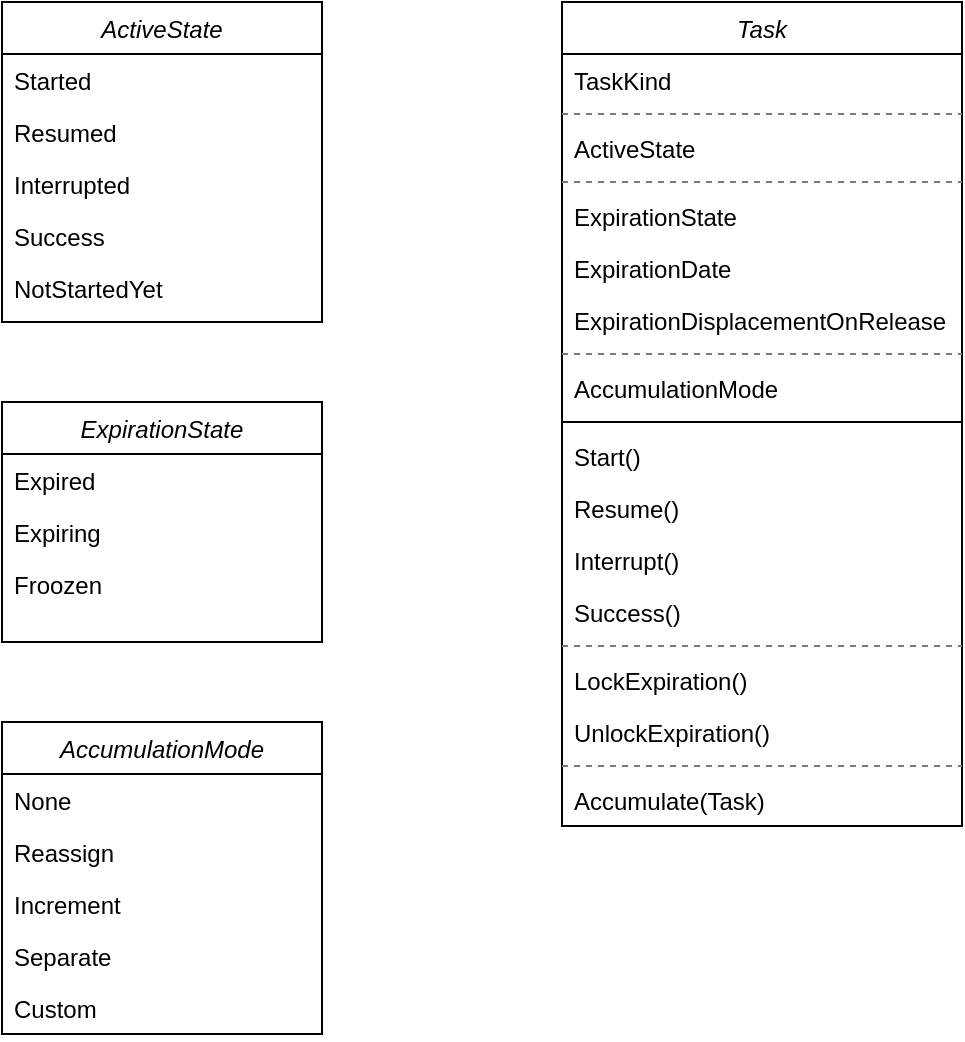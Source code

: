 <mxfile version="24.8.3">
  <diagram id="C5RBs43oDa-KdzZeNtuy" name="Page-1">
    <mxGraphModel dx="1040" dy="606" grid="1" gridSize="10" guides="1" tooltips="1" connect="1" arrows="1" fold="1" page="1" pageScale="1" pageWidth="827" pageHeight="1169" math="0" shadow="0">
      <root>
        <mxCell id="WIyWlLk6GJQsqaUBKTNV-0" />
        <mxCell id="WIyWlLk6GJQsqaUBKTNV-1" parent="WIyWlLk6GJQsqaUBKTNV-0" />
        <mxCell id="zkfFHV4jXpPFQw0GAbJ--0" value="Task" style="swimlane;fontStyle=2;align=center;verticalAlign=top;childLayout=stackLayout;horizontal=1;startSize=26;horizontalStack=0;resizeParent=1;resizeLast=0;collapsible=1;marginBottom=0;rounded=0;shadow=0;strokeWidth=1;" parent="WIyWlLk6GJQsqaUBKTNV-1" vertex="1">
          <mxGeometry x="280" width="200" height="412" as="geometry">
            <mxRectangle x="230" y="140" width="160" height="26" as="alternateBounds" />
          </mxGeometry>
        </mxCell>
        <mxCell id="TPhZQzAAS-01_OGPWnvS-48" value="TaskKind" style="text;align=left;verticalAlign=top;spacingLeft=4;spacingRight=4;overflow=hidden;rotatable=0;points=[[0,0.5],[1,0.5]];portConstraint=eastwest;" vertex="1" parent="zkfFHV4jXpPFQw0GAbJ--0">
          <mxGeometry y="26" width="200" height="26" as="geometry" />
        </mxCell>
        <mxCell id="TPhZQzAAS-01_OGPWnvS-49" value="" style="line;html=1;strokeWidth=1;align=left;verticalAlign=middle;spacingTop=-1;spacingLeft=3;spacingRight=3;rotatable=0;labelPosition=right;points=[];portConstraint=eastwest;dashed=1;strokeColor=#7A7A7A;" vertex="1" parent="zkfFHV4jXpPFQw0GAbJ--0">
          <mxGeometry y="52" width="200" height="8" as="geometry" />
        </mxCell>
        <mxCell id="zkfFHV4jXpPFQw0GAbJ--1" value="ActiveState" style="text;align=left;verticalAlign=top;spacingLeft=4;spacingRight=4;overflow=hidden;rotatable=0;points=[[0,0.5],[1,0.5]];portConstraint=eastwest;" parent="zkfFHV4jXpPFQw0GAbJ--0" vertex="1">
          <mxGeometry y="60" width="200" height="26" as="geometry" />
        </mxCell>
        <mxCell id="TPhZQzAAS-01_OGPWnvS-24" value="" style="line;html=1;strokeWidth=1;align=left;verticalAlign=middle;spacingTop=-1;spacingLeft=3;spacingRight=3;rotatable=0;labelPosition=right;points=[];portConstraint=eastwest;dashed=1;strokeColor=#7A7A7A;" vertex="1" parent="zkfFHV4jXpPFQw0GAbJ--0">
          <mxGeometry y="86" width="200" height="8" as="geometry" />
        </mxCell>
        <mxCell id="zkfFHV4jXpPFQw0GAbJ--2" value="ExpirationState" style="text;align=left;verticalAlign=top;spacingLeft=4;spacingRight=4;overflow=hidden;rotatable=0;points=[[0,0.5],[1,0.5]];portConstraint=eastwest;rounded=0;shadow=0;html=0;" parent="zkfFHV4jXpPFQw0GAbJ--0" vertex="1">
          <mxGeometry y="94" width="200" height="26" as="geometry" />
        </mxCell>
        <mxCell id="zkfFHV4jXpPFQw0GAbJ--3" value="ExpirationDate" style="text;align=left;verticalAlign=top;spacingLeft=4;spacingRight=4;overflow=hidden;rotatable=0;points=[[0,0.5],[1,0.5]];portConstraint=eastwest;rounded=0;shadow=0;html=0;" parent="zkfFHV4jXpPFQw0GAbJ--0" vertex="1">
          <mxGeometry y="120" width="200" height="26" as="geometry" />
        </mxCell>
        <mxCell id="TPhZQzAAS-01_OGPWnvS-23" value="ExpirationDisplacementOnRelease" style="text;align=left;verticalAlign=top;spacingLeft=4;spacingRight=4;overflow=hidden;rotatable=0;points=[[0,0.5],[1,0.5]];portConstraint=eastwest;rounded=0;shadow=0;html=0;" vertex="1" parent="zkfFHV4jXpPFQw0GAbJ--0">
          <mxGeometry y="146" width="200" height="26" as="geometry" />
        </mxCell>
        <mxCell id="TPhZQzAAS-01_OGPWnvS-25" value="" style="line;html=1;strokeWidth=1;align=left;verticalAlign=middle;spacingTop=-1;spacingLeft=3;spacingRight=3;rotatable=0;labelPosition=right;points=[];portConstraint=eastwest;dashed=1;strokeColor=#7A7A7A;" vertex="1" parent="zkfFHV4jXpPFQw0GAbJ--0">
          <mxGeometry y="172" width="200" height="8" as="geometry" />
        </mxCell>
        <mxCell id="TPhZQzAAS-01_OGPWnvS-41" value="AccumulationMode" style="text;align=left;verticalAlign=top;spacingLeft=4;spacingRight=4;overflow=hidden;rotatable=0;points=[[0,0.5],[1,0.5]];portConstraint=eastwest;rounded=0;shadow=0;html=0;" vertex="1" parent="zkfFHV4jXpPFQw0GAbJ--0">
          <mxGeometry y="180" width="200" height="26" as="geometry" />
        </mxCell>
        <mxCell id="zkfFHV4jXpPFQw0GAbJ--4" value="" style="line;html=1;strokeWidth=1;align=left;verticalAlign=middle;spacingTop=-1;spacingLeft=3;spacingRight=3;rotatable=0;labelPosition=right;points=[];portConstraint=eastwest;" parent="zkfFHV4jXpPFQw0GAbJ--0" vertex="1">
          <mxGeometry y="206" width="200" height="8" as="geometry" />
        </mxCell>
        <mxCell id="zkfFHV4jXpPFQw0GAbJ--5" value="Start()" style="text;align=left;verticalAlign=top;spacingLeft=4;spacingRight=4;overflow=hidden;rotatable=0;points=[[0,0.5],[1,0.5]];portConstraint=eastwest;" parent="zkfFHV4jXpPFQw0GAbJ--0" vertex="1">
          <mxGeometry y="214" width="200" height="26" as="geometry" />
        </mxCell>
        <mxCell id="TPhZQzAAS-01_OGPWnvS-32" value="Resume()" style="text;align=left;verticalAlign=top;spacingLeft=4;spacingRight=4;overflow=hidden;rotatable=0;points=[[0,0.5],[1,0.5]];portConstraint=eastwest;" vertex="1" parent="zkfFHV4jXpPFQw0GAbJ--0">
          <mxGeometry y="240" width="200" height="26" as="geometry" />
        </mxCell>
        <mxCell id="TPhZQzAAS-01_OGPWnvS-33" value="Interrupt()" style="text;align=left;verticalAlign=top;spacingLeft=4;spacingRight=4;overflow=hidden;rotatable=0;points=[[0,0.5],[1,0.5]];portConstraint=eastwest;" vertex="1" parent="zkfFHV4jXpPFQw0GAbJ--0">
          <mxGeometry y="266" width="200" height="26" as="geometry" />
        </mxCell>
        <mxCell id="TPhZQzAAS-01_OGPWnvS-34" value="Success()" style="text;align=left;verticalAlign=top;spacingLeft=4;spacingRight=4;overflow=hidden;rotatable=0;points=[[0,0.5],[1,0.5]];portConstraint=eastwest;" vertex="1" parent="zkfFHV4jXpPFQw0GAbJ--0">
          <mxGeometry y="292" width="200" height="26" as="geometry" />
        </mxCell>
        <mxCell id="TPhZQzAAS-01_OGPWnvS-45" value="" style="line;html=1;strokeWidth=1;align=left;verticalAlign=middle;spacingTop=-1;spacingLeft=3;spacingRight=3;rotatable=0;labelPosition=right;points=[];portConstraint=eastwest;dashed=1;strokeColor=#7A7A7A;" vertex="1" parent="zkfFHV4jXpPFQw0GAbJ--0">
          <mxGeometry y="318" width="200" height="8" as="geometry" />
        </mxCell>
        <mxCell id="TPhZQzAAS-01_OGPWnvS-47" value="LockExpiration()" style="text;align=left;verticalAlign=top;spacingLeft=4;spacingRight=4;overflow=hidden;rotatable=0;points=[[0,0.5],[1,0.5]];portConstraint=eastwest;rounded=0;shadow=0;html=0;" vertex="1" parent="zkfFHV4jXpPFQw0GAbJ--0">
          <mxGeometry y="326" width="200" height="26" as="geometry" />
        </mxCell>
        <mxCell id="TPhZQzAAS-01_OGPWnvS-46" value="UnlockExpiration()" style="text;align=left;verticalAlign=top;spacingLeft=4;spacingRight=4;overflow=hidden;rotatable=0;points=[[0,0.5],[1,0.5]];portConstraint=eastwest;rounded=0;shadow=0;html=0;" vertex="1" parent="zkfFHV4jXpPFQw0GAbJ--0">
          <mxGeometry y="352" width="200" height="26" as="geometry" />
        </mxCell>
        <mxCell id="TPhZQzAAS-01_OGPWnvS-43" value="" style="line;html=1;strokeWidth=1;align=left;verticalAlign=middle;spacingTop=-1;spacingLeft=3;spacingRight=3;rotatable=0;labelPosition=right;points=[];portConstraint=eastwest;dashed=1;strokeColor=#7A7A7A;" vertex="1" parent="zkfFHV4jXpPFQw0GAbJ--0">
          <mxGeometry y="378" width="200" height="8" as="geometry" />
        </mxCell>
        <mxCell id="TPhZQzAAS-01_OGPWnvS-44" value="Accumulate(Task)" style="text;align=left;verticalAlign=top;spacingLeft=4;spacingRight=4;overflow=hidden;rotatable=0;points=[[0,0.5],[1,0.5]];portConstraint=eastwest;rounded=0;shadow=0;html=0;" vertex="1" parent="zkfFHV4jXpPFQw0GAbJ--0">
          <mxGeometry y="386" width="200" height="26" as="geometry" />
        </mxCell>
        <mxCell id="TPhZQzAAS-01_OGPWnvS-0" value="ActiveState" style="swimlane;fontStyle=2;align=center;verticalAlign=top;childLayout=stackLayout;horizontal=1;startSize=26;horizontalStack=0;resizeParent=1;resizeLast=0;collapsible=1;marginBottom=0;rounded=0;shadow=0;strokeWidth=1;" vertex="1" parent="WIyWlLk6GJQsqaUBKTNV-1">
          <mxGeometry width="160" height="160" as="geometry">
            <mxRectangle x="230" y="140" width="160" height="26" as="alternateBounds" />
          </mxGeometry>
        </mxCell>
        <mxCell id="TPhZQzAAS-01_OGPWnvS-5" value="Started" style="text;align=left;verticalAlign=top;spacingLeft=4;spacingRight=4;overflow=hidden;rotatable=0;points=[[0,0.5],[1,0.5]];portConstraint=eastwest;" vertex="1" parent="TPhZQzAAS-01_OGPWnvS-0">
          <mxGeometry y="26" width="160" height="26" as="geometry" />
        </mxCell>
        <mxCell id="TPhZQzAAS-01_OGPWnvS-27" value="Resumed" style="text;align=left;verticalAlign=top;spacingLeft=4;spacingRight=4;overflow=hidden;rotatable=0;points=[[0,0.5],[1,0.5]];portConstraint=eastwest;" vertex="1" parent="TPhZQzAAS-01_OGPWnvS-0">
          <mxGeometry y="52" width="160" height="26" as="geometry" />
        </mxCell>
        <mxCell id="TPhZQzAAS-01_OGPWnvS-6" value="Interrupted" style="text;align=left;verticalAlign=top;spacingLeft=4;spacingRight=4;overflow=hidden;rotatable=0;points=[[0,0.5],[1,0.5]];portConstraint=eastwest;" vertex="1" parent="TPhZQzAAS-01_OGPWnvS-0">
          <mxGeometry y="78" width="160" height="26" as="geometry" />
        </mxCell>
        <mxCell id="TPhZQzAAS-01_OGPWnvS-30" value="Success" style="text;align=left;verticalAlign=top;spacingLeft=4;spacingRight=4;overflow=hidden;rotatable=0;points=[[0,0.5],[1,0.5]];portConstraint=eastwest;" vertex="1" parent="TPhZQzAAS-01_OGPWnvS-0">
          <mxGeometry y="104" width="160" height="26" as="geometry" />
        </mxCell>
        <mxCell id="TPhZQzAAS-01_OGPWnvS-31" value="NotStartedYet" style="text;align=left;verticalAlign=top;spacingLeft=4;spacingRight=4;overflow=hidden;rotatable=0;points=[[0,0.5],[1,0.5]];portConstraint=eastwest;" vertex="1" parent="TPhZQzAAS-01_OGPWnvS-0">
          <mxGeometry y="130" width="160" height="26" as="geometry" />
        </mxCell>
        <mxCell id="TPhZQzAAS-01_OGPWnvS-15" value="ExpirationState" style="swimlane;fontStyle=2;align=center;verticalAlign=top;childLayout=stackLayout;horizontal=1;startSize=26;horizontalStack=0;resizeParent=1;resizeLast=0;collapsible=1;marginBottom=0;rounded=0;shadow=0;strokeWidth=1;" vertex="1" parent="WIyWlLk6GJQsqaUBKTNV-1">
          <mxGeometry y="200" width="160" height="120" as="geometry">
            <mxRectangle x="230" y="140" width="160" height="26" as="alternateBounds" />
          </mxGeometry>
        </mxCell>
        <mxCell id="TPhZQzAAS-01_OGPWnvS-16" value="Expired" style="text;align=left;verticalAlign=top;spacingLeft=4;spacingRight=4;overflow=hidden;rotatable=0;points=[[0,0.5],[1,0.5]];portConstraint=eastwest;" vertex="1" parent="TPhZQzAAS-01_OGPWnvS-15">
          <mxGeometry y="26" width="160" height="26" as="geometry" />
        </mxCell>
        <mxCell id="TPhZQzAAS-01_OGPWnvS-17" value="Expiring" style="text;align=left;verticalAlign=top;spacingLeft=4;spacingRight=4;overflow=hidden;rotatable=0;points=[[0,0.5],[1,0.5]];portConstraint=eastwest;" vertex="1" parent="TPhZQzAAS-01_OGPWnvS-15">
          <mxGeometry y="52" width="160" height="26" as="geometry" />
        </mxCell>
        <mxCell id="TPhZQzAAS-01_OGPWnvS-18" value="Froozen" style="text;align=left;verticalAlign=top;spacingLeft=4;spacingRight=4;overflow=hidden;rotatable=0;points=[[0,0.5],[1,0.5]];portConstraint=eastwest;" vertex="1" parent="TPhZQzAAS-01_OGPWnvS-15">
          <mxGeometry y="78" width="160" height="26" as="geometry" />
        </mxCell>
        <mxCell id="TPhZQzAAS-01_OGPWnvS-35" value="AccumulationMode" style="swimlane;fontStyle=2;align=center;verticalAlign=top;childLayout=stackLayout;horizontal=1;startSize=26;horizontalStack=0;resizeParent=1;resizeLast=0;collapsible=1;marginBottom=0;rounded=0;shadow=0;strokeWidth=1;" vertex="1" parent="WIyWlLk6GJQsqaUBKTNV-1">
          <mxGeometry y="360" width="160" height="156" as="geometry">
            <mxRectangle x="230" y="140" width="160" height="26" as="alternateBounds" />
          </mxGeometry>
        </mxCell>
        <mxCell id="TPhZQzAAS-01_OGPWnvS-36" value="None" style="text;align=left;verticalAlign=top;spacingLeft=4;spacingRight=4;overflow=hidden;rotatable=0;points=[[0,0.5],[1,0.5]];portConstraint=eastwest;" vertex="1" parent="TPhZQzAAS-01_OGPWnvS-35">
          <mxGeometry y="26" width="160" height="26" as="geometry" />
        </mxCell>
        <mxCell id="TPhZQzAAS-01_OGPWnvS-37" value="Reassign" style="text;align=left;verticalAlign=top;spacingLeft=4;spacingRight=4;overflow=hidden;rotatable=0;points=[[0,0.5],[1,0.5]];portConstraint=eastwest;" vertex="1" parent="TPhZQzAAS-01_OGPWnvS-35">
          <mxGeometry y="52" width="160" height="26" as="geometry" />
        </mxCell>
        <mxCell id="TPhZQzAAS-01_OGPWnvS-38" value="Increment" style="text;align=left;verticalAlign=top;spacingLeft=4;spacingRight=4;overflow=hidden;rotatable=0;points=[[0,0.5],[1,0.5]];portConstraint=eastwest;" vertex="1" parent="TPhZQzAAS-01_OGPWnvS-35">
          <mxGeometry y="78" width="160" height="26" as="geometry" />
        </mxCell>
        <mxCell id="TPhZQzAAS-01_OGPWnvS-39" value="Separate" style="text;align=left;verticalAlign=top;spacingLeft=4;spacingRight=4;overflow=hidden;rotatable=0;points=[[0,0.5],[1,0.5]];portConstraint=eastwest;" vertex="1" parent="TPhZQzAAS-01_OGPWnvS-35">
          <mxGeometry y="104" width="160" height="26" as="geometry" />
        </mxCell>
        <mxCell id="TPhZQzAAS-01_OGPWnvS-40" value="Custom" style="text;align=left;verticalAlign=top;spacingLeft=4;spacingRight=4;overflow=hidden;rotatable=0;points=[[0,0.5],[1,0.5]];portConstraint=eastwest;" vertex="1" parent="TPhZQzAAS-01_OGPWnvS-35">
          <mxGeometry y="130" width="160" height="26" as="geometry" />
        </mxCell>
      </root>
    </mxGraphModel>
  </diagram>
</mxfile>
